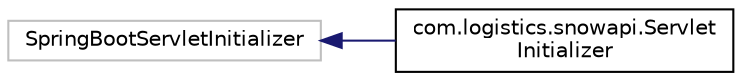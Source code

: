 digraph "Graphical Class Hierarchy"
{
 // LATEX_PDF_SIZE
  edge [fontname="Helvetica",fontsize="10",labelfontname="Helvetica",labelfontsize="10"];
  node [fontname="Helvetica",fontsize="10",shape=record];
  rankdir="LR";
  Node37 [label="SpringBootServletInitializer",height=0.2,width=0.4,color="grey75", fillcolor="white", style="filled",tooltip=" "];
  Node37 -> Node0 [dir="back",color="midnightblue",fontsize="10",style="solid",fontname="Helvetica"];
  Node0 [label="com.logistics.snowapi.Servlet\lInitializer",height=0.2,width=0.4,color="black", fillcolor="white", style="filled",URL="$classcom_1_1logistics_1_1snowapi_1_1ServletInitializer.html",tooltip=" "];
}
